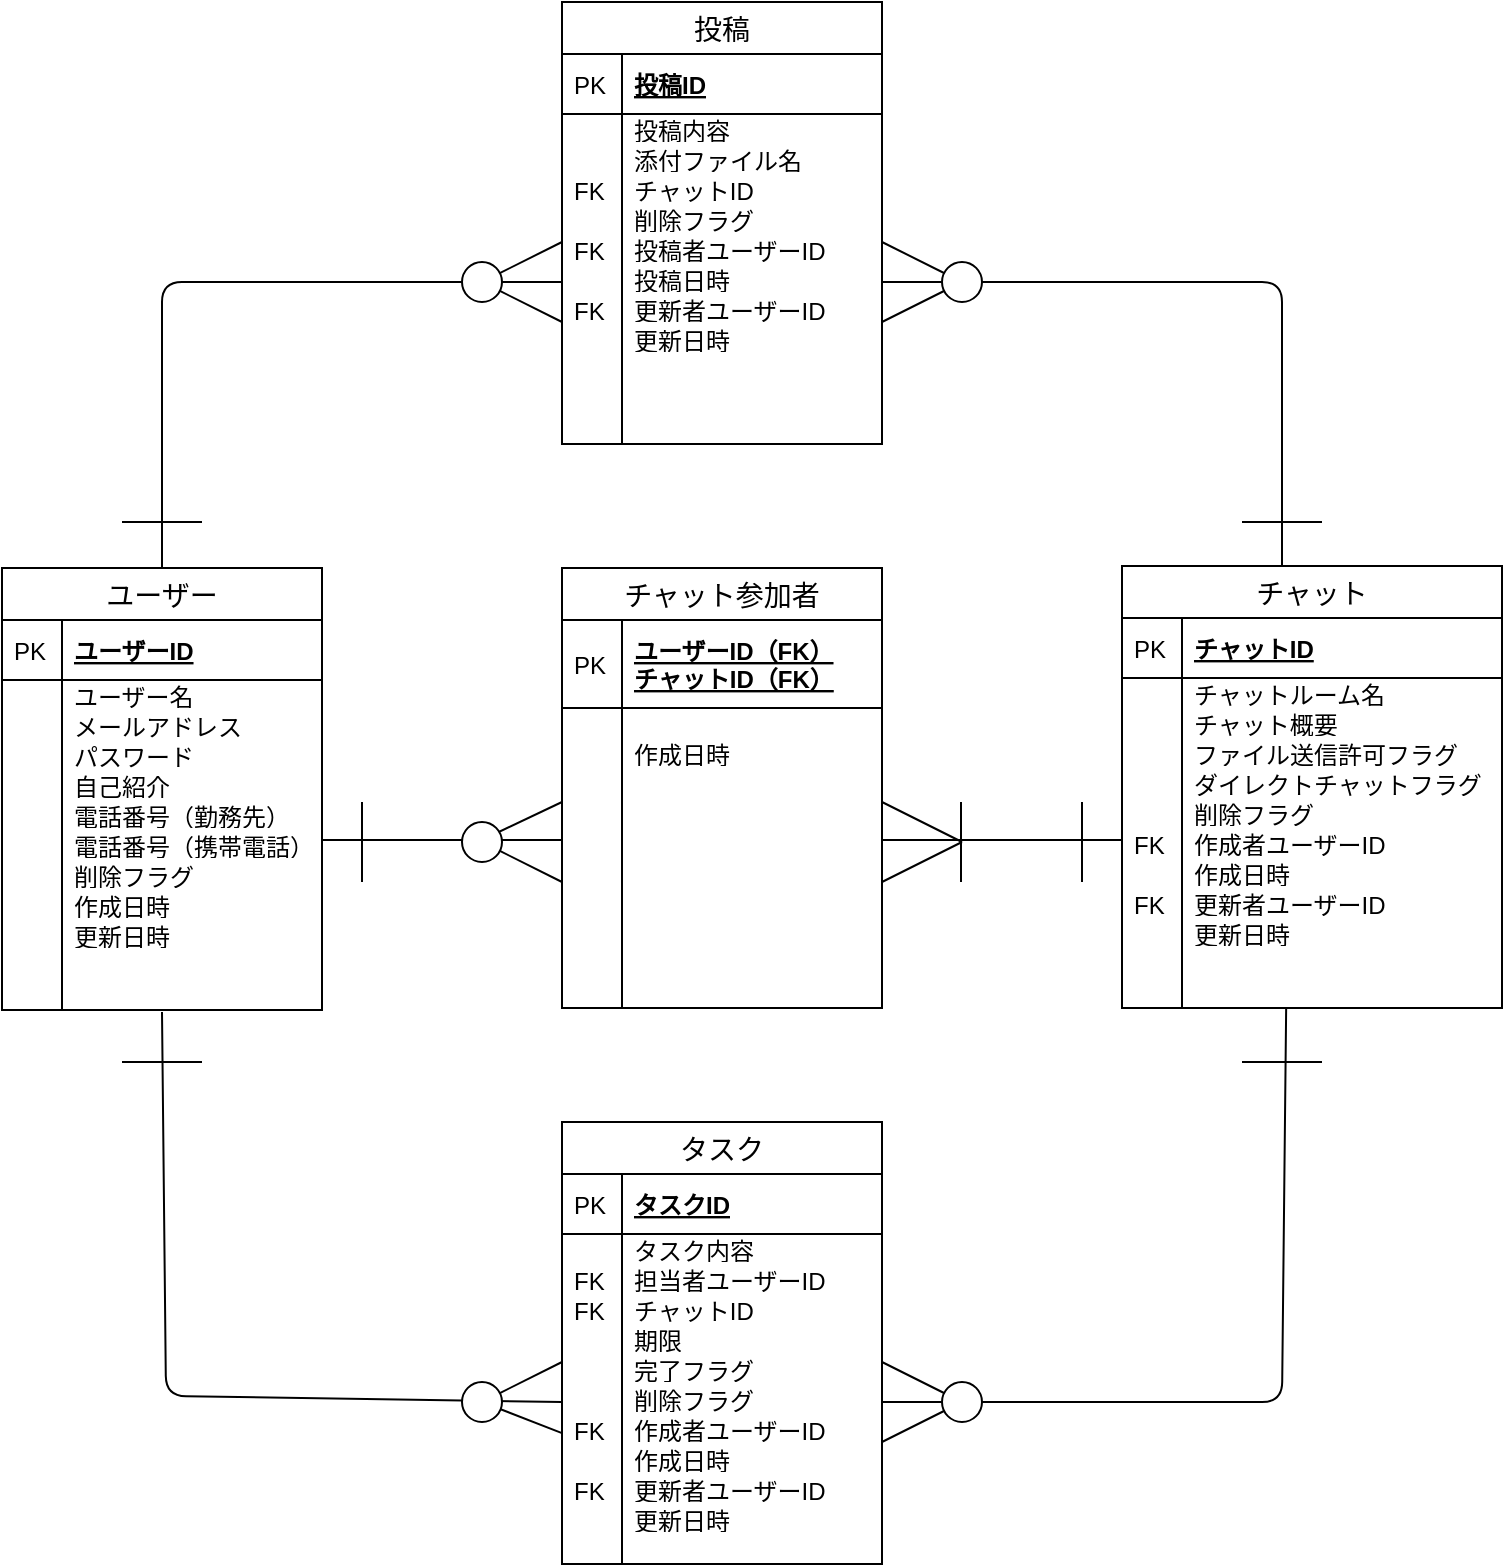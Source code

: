 <mxfile version="13.1.3">
    <diagram id="6hGFLwfOUW9BJ-s0fimq" name="Page-1">
        <mxGraphModel dx="707" dy="680" grid="1" gridSize="10" guides="1" tooltips="1" connect="1" arrows="1" fold="1" page="1" pageScale="1" pageWidth="1169" pageHeight="827" background="none" math="0" shadow="0">
            <root>
                <mxCell id="0"/>
                <mxCell id="1" parent="0"/>
                <mxCell id="61" value="" style="endArrow=none;html=1;" parent="1" edge="1">
                    <mxGeometry width="50" height="50" relative="1" as="geometry">
                        <mxPoint x="640" y="439" as="sourcePoint"/>
                        <mxPoint x="760" y="439" as="targetPoint"/>
                    </mxGeometry>
                </mxCell>
                <mxCell id="63" value="" style="endArrow=none;html=1;exitX=0.5;exitY=0;exitDx=0;exitDy=0;" parent="1" edge="1">
                    <mxGeometry width="50" height="50" relative="1" as="geometry">
                        <mxPoint x="280" y="320" as="sourcePoint"/>
                        <mxPoint x="480" y="160" as="targetPoint"/>
                        <Array as="points">
                            <mxPoint x="280" y="160"/>
                        </Array>
                    </mxGeometry>
                </mxCell>
                <mxCell id="64" value="" style="endArrow=none;html=1;entryX=0.5;entryY=0;entryDx=0;entryDy=0;" parent="1" edge="1">
                    <mxGeometry width="50" height="50" relative="1" as="geometry">
                        <mxPoint x="640" y="160" as="sourcePoint"/>
                        <mxPoint x="840" y="320" as="targetPoint"/>
                        <Array as="points">
                            <mxPoint x="840" y="160"/>
                        </Array>
                    </mxGeometry>
                </mxCell>
                <mxCell id="65" value="" style="endArrow=none;html=1;entryX=0.432;entryY=1;entryDx=0;entryDy=0;entryPerimeter=0;" parent="1" source="115" edge="1" target="240">
                    <mxGeometry width="50" height="50" relative="1" as="geometry">
                        <mxPoint x="640" y="720" as="sourcePoint"/>
                        <mxPoint x="840" y="520" as="targetPoint"/>
                        <Array as="points">
                            <mxPoint x="840" y="720"/>
                        </Array>
                    </mxGeometry>
                </mxCell>
                <mxCell id="66" value="" style="endArrow=none;html=1;entryX=0.5;entryY=1.067;entryDx=0;entryDy=0;entryPerimeter=0;" parent="1" target="290" edge="1">
                    <mxGeometry width="50" height="50" relative="1" as="geometry">
                        <mxPoint x="480" y="720" as="sourcePoint"/>
                        <mxPoint x="282" y="521" as="targetPoint"/>
                        <Array as="points">
                            <mxPoint x="282" y="717"/>
                        </Array>
                    </mxGeometry>
                </mxCell>
                <mxCell id="67" value="" style="endArrow=none;html=1;" parent="1" edge="1">
                    <mxGeometry width="50" height="50" relative="1" as="geometry">
                        <mxPoint x="360" y="439" as="sourcePoint"/>
                        <mxPoint x="480" y="439" as="targetPoint"/>
                    </mxGeometry>
                </mxCell>
                <mxCell id="71" value="" style="endArrow=none;html=1;" parent="1" edge="1">
                    <mxGeometry width="50" height="50" relative="1" as="geometry">
                        <mxPoint x="740" y="460" as="sourcePoint"/>
                        <mxPoint x="740" y="420" as="targetPoint"/>
                        <Array as="points">
                            <mxPoint x="740" y="450"/>
                            <mxPoint x="740" y="440"/>
                        </Array>
                    </mxGeometry>
                </mxCell>
                <mxCell id="72" value="" style="endArrow=none;html=1;" parent="1" edge="1">
                    <mxGeometry width="50" height="50" relative="1" as="geometry">
                        <mxPoint x="380" y="460" as="sourcePoint"/>
                        <mxPoint x="380" y="420" as="targetPoint"/>
                    </mxGeometry>
                </mxCell>
                <mxCell id="76" value="" style="endArrow=none;html=1;" parent="1" edge="1">
                    <mxGeometry width="50" height="50" relative="1" as="geometry">
                        <mxPoint x="820" y="280" as="sourcePoint"/>
                        <mxPoint x="860" y="280" as="targetPoint"/>
                    </mxGeometry>
                </mxCell>
                <mxCell id="77" value="" style="endArrow=none;html=1;" parent="1" edge="1">
                    <mxGeometry width="50" height="50" relative="1" as="geometry">
                        <mxPoint x="260" y="280" as="sourcePoint"/>
                        <mxPoint x="300" y="280" as="targetPoint"/>
                        <Array as="points">
                            <mxPoint x="260" y="280"/>
                        </Array>
                    </mxGeometry>
                </mxCell>
                <mxCell id="79" value="" style="endArrow=none;html=1;exitX=1;exitY=0.5;exitDx=0;exitDy=0;" parent="1" edge="1">
                    <mxGeometry width="50" height="50" relative="1" as="geometry">
                        <mxPoint x="640" y="420" as="sourcePoint"/>
                        <mxPoint x="680" y="440" as="targetPoint"/>
                    </mxGeometry>
                </mxCell>
                <mxCell id="80" value="" style="endArrow=none;html=1;" parent="1" edge="1">
                    <mxGeometry width="50" height="50" relative="1" as="geometry">
                        <mxPoint x="680" y="440" as="sourcePoint"/>
                        <mxPoint x="680" y="440" as="targetPoint"/>
                    </mxGeometry>
                </mxCell>
                <mxCell id="88" value="" style="endArrow=none;html=1;" parent="1" source="90" edge="1">
                    <mxGeometry width="50" height="50" relative="1" as="geometry">
                        <mxPoint x="440" y="439" as="sourcePoint"/>
                        <mxPoint x="480" y="460" as="targetPoint"/>
                    </mxGeometry>
                </mxCell>
                <mxCell id="89" value="" style="endArrow=none;html=1;entryX=0;entryY=0.5;entryDx=0;entryDy=0;" parent="1" edge="1">
                    <mxGeometry width="50" height="50" relative="1" as="geometry">
                        <mxPoint x="440" y="439" as="sourcePoint"/>
                        <mxPoint x="480" y="420" as="targetPoint"/>
                    </mxGeometry>
                </mxCell>
                <mxCell id="90" value="" style="ellipse;whiteSpace=wrap;html=1;aspect=fixed;labelBackgroundColor=none;align=left;" parent="1" vertex="1">
                    <mxGeometry x="430" y="430" width="20" height="20" as="geometry"/>
                </mxCell>
                <mxCell id="93" value="" style="endArrow=none;html=1;" parent="1" source="92" edge="1">
                    <mxGeometry width="50" height="50" relative="1" as="geometry">
                        <mxPoint x="440" y="160" as="sourcePoint"/>
                        <mxPoint x="480" y="180" as="targetPoint"/>
                    </mxGeometry>
                </mxCell>
                <mxCell id="94" value="" style="endArrow=none;html=1;" parent="1" edge="1">
                    <mxGeometry width="50" height="50" relative="1" as="geometry">
                        <mxPoint x="440" y="160" as="sourcePoint"/>
                        <mxPoint x="480" y="140" as="targetPoint"/>
                    </mxGeometry>
                </mxCell>
                <mxCell id="92" value="" style="ellipse;whiteSpace=wrap;html=1;aspect=fixed;labelBackgroundColor=none;align=left;" parent="1" vertex="1">
                    <mxGeometry x="430" y="150" width="20" height="20" as="geometry"/>
                </mxCell>
                <mxCell id="97" value="" style="endArrow=none;html=1;" parent="1" target="92" edge="1">
                    <mxGeometry width="50" height="50" relative="1" as="geometry">
                        <mxPoint x="440" y="160" as="sourcePoint"/>
                        <mxPoint x="480" y="180" as="targetPoint"/>
                    </mxGeometry>
                </mxCell>
                <mxCell id="98" value="" style="endArrow=none;html=1;exitX=1;exitY=0.5;exitDx=0;exitDy=0;" parent="1" edge="1">
                    <mxGeometry width="50" height="50" relative="1" as="geometry">
                        <mxPoint x="640" y="140" as="sourcePoint"/>
                        <mxPoint x="680" y="160" as="targetPoint"/>
                    </mxGeometry>
                </mxCell>
                <mxCell id="99" value="" style="endArrow=none;html=1;" parent="1" edge="1">
                    <mxGeometry width="50" height="50" relative="1" as="geometry">
                        <mxPoint x="640" y="180" as="sourcePoint"/>
                        <mxPoint x="680" y="160" as="targetPoint"/>
                    </mxGeometry>
                </mxCell>
                <mxCell id="101" value="" style="endArrow=none;html=1;entryX=0;entryY=0.5;entryDx=0;entryDy=0;" parent="1" source="102" edge="1">
                    <mxGeometry width="50" height="50" relative="1" as="geometry">
                        <mxPoint x="440" y="720" as="sourcePoint"/>
                        <mxPoint x="480" y="700" as="targetPoint"/>
                    </mxGeometry>
                </mxCell>
                <mxCell id="104" value="" style="endArrow=none;html=1;" parent="1" edge="1">
                    <mxGeometry width="50" height="50" relative="1" as="geometry">
                        <mxPoint x="640" y="740" as="sourcePoint"/>
                        <mxPoint x="680" y="720" as="targetPoint"/>
                    </mxGeometry>
                </mxCell>
                <mxCell id="105" value="" style="endArrow=none;html=1;exitX=1;exitY=0.5;exitDx=0;exitDy=0;" parent="1" edge="1">
                    <mxGeometry width="50" height="50" relative="1" as="geometry">
                        <mxPoint x="640" y="700" as="sourcePoint"/>
                        <mxPoint x="680" y="720" as="targetPoint"/>
                    </mxGeometry>
                </mxCell>
                <mxCell id="113" value="" style="endArrow=none;html=1;" parent="1" edge="1">
                    <mxGeometry width="50" height="50" relative="1" as="geometry">
                        <mxPoint x="740" y="380" as="sourcePoint"/>
                        <mxPoint x="740" y="380" as="targetPoint"/>
                    </mxGeometry>
                </mxCell>
                <mxCell id="114" value="" style="ellipse;whiteSpace=wrap;html=1;aspect=fixed;labelBackgroundColor=none;align=left;" parent="1" vertex="1">
                    <mxGeometry x="670" y="150" width="20" height="20" as="geometry"/>
                </mxCell>
                <mxCell id="115" value="" style="ellipse;whiteSpace=wrap;html=1;aspect=fixed;labelBackgroundColor=none;align=left;" parent="1" vertex="1">
                    <mxGeometry x="670" y="710" width="20" height="20" as="geometry"/>
                </mxCell>
                <mxCell id="116" value="" style="endArrow=none;html=1;" parent="1" target="115" edge="1">
                    <mxGeometry width="50" height="50" relative="1" as="geometry">
                        <mxPoint x="640" y="720" as="sourcePoint"/>
                        <mxPoint x="840" y="520" as="targetPoint"/>
                        <Array as="points"/>
                    </mxGeometry>
                </mxCell>
                <mxCell id="118" value="" style="endArrow=none;html=1;" parent="1" edge="1">
                    <mxGeometry width="50" height="50" relative="1" as="geometry">
                        <mxPoint x="640" y="460" as="sourcePoint"/>
                        <mxPoint x="680" y="440" as="targetPoint"/>
                    </mxGeometry>
                </mxCell>
                <mxCell id="152" value="投稿" style="swimlane;fontStyle=0;childLayout=stackLayout;horizontal=1;startSize=26;horizontalStack=0;resizeParent=1;resizeParentMax=0;resizeLast=0;collapsible=1;marginBottom=0;align=center;fontSize=14;" parent="1" vertex="1">
                    <mxGeometry x="480" y="20" width="160" height="221" as="geometry"/>
                </mxCell>
                <mxCell id="153" value="投稿ID" style="shape=partialRectangle;top=0;left=0;right=0;bottom=1;align=left;verticalAlign=middle;fillColor=none;spacingLeft=34;spacingRight=4;overflow=hidden;rotatable=0;points=[[0,0.5],[1,0.5]];portConstraint=eastwest;dropTarget=0;fontStyle=5;fontSize=12;" parent="152" vertex="1">
                    <mxGeometry y="26" width="160" height="30" as="geometry"/>
                </mxCell>
                <mxCell id="154" value="PK" style="shape=partialRectangle;top=0;left=0;bottom=0;fillColor=none;align=left;verticalAlign=middle;spacingLeft=4;spacingRight=4;overflow=hidden;rotatable=0;points=[];portConstraint=eastwest;part=1;fontSize=12;" parent="153" vertex="1" connectable="0">
                    <mxGeometry width="30" height="30" as="geometry"/>
                </mxCell>
                <mxCell id="155" value="投稿内容" style="shape=partialRectangle;top=0;left=0;right=0;bottom=0;align=left;verticalAlign=middle;fillColor=none;spacingLeft=34;spacingRight=4;overflow=hidden;rotatable=0;points=[[0,0.5],[1,0.5]];portConstraint=eastwest;dropTarget=0;fontSize=12;" parent="152" vertex="1">
                    <mxGeometry y="56" width="160" height="15" as="geometry"/>
                </mxCell>
                <mxCell id="156" value="" style="shape=partialRectangle;top=0;left=0;bottom=0;fillColor=none;align=left;verticalAlign=middle;spacingLeft=4;spacingRight=4;overflow=hidden;rotatable=0;points=[];portConstraint=eastwest;part=1;fontSize=12;" parent="155" vertex="1" connectable="0">
                    <mxGeometry width="30" height="15.0" as="geometry"/>
                </mxCell>
                <mxCell id="157" value="添付ファイル名" style="shape=partialRectangle;top=0;left=0;right=0;bottom=0;align=left;verticalAlign=middle;fillColor=none;spacingLeft=34;spacingRight=4;overflow=hidden;rotatable=0;points=[[0,0.5],[1,0.5]];portConstraint=eastwest;dropTarget=0;fontSize=12;" parent="152" vertex="1">
                    <mxGeometry y="71" width="160" height="15" as="geometry"/>
                </mxCell>
                <mxCell id="158" value="" style="shape=partialRectangle;top=0;left=0;bottom=0;fillColor=none;align=left;verticalAlign=middle;spacingLeft=4;spacingRight=4;overflow=hidden;rotatable=0;points=[];portConstraint=eastwest;part=1;fontSize=12;" parent="157" vertex="1" connectable="0">
                    <mxGeometry width="30" height="15.0" as="geometry"/>
                </mxCell>
                <mxCell id="176" value="チャットID" style="shape=partialRectangle;top=0;left=0;right=0;bottom=0;align=left;verticalAlign=middle;fillColor=none;spacingLeft=34;spacingRight=4;overflow=hidden;rotatable=0;points=[[0,0.5],[1,0.5]];portConstraint=eastwest;dropTarget=0;fontSize=12;" parent="152" vertex="1">
                    <mxGeometry y="86" width="160" height="15" as="geometry"/>
                </mxCell>
                <mxCell id="177" value="FK" style="shape=partialRectangle;top=0;left=0;bottom=0;fillColor=none;align=left;verticalAlign=middle;spacingLeft=4;spacingRight=4;overflow=hidden;rotatable=0;points=[];portConstraint=eastwest;part=1;fontSize=12;" parent="176" vertex="1" connectable="0">
                    <mxGeometry width="30" height="15.0" as="geometry"/>
                </mxCell>
                <mxCell id="159" value="削除フラグ" style="shape=partialRectangle;top=0;left=0;right=0;bottom=0;align=left;verticalAlign=middle;fillColor=none;spacingLeft=34;spacingRight=4;overflow=hidden;rotatable=0;points=[[0,0.5],[1,0.5]];portConstraint=eastwest;dropTarget=0;fontSize=12;" parent="152" vertex="1">
                    <mxGeometry y="101" width="160" height="15" as="geometry"/>
                </mxCell>
                <mxCell id="160" value="" style="shape=partialRectangle;top=0;left=0;bottom=0;fillColor=none;align=left;verticalAlign=middle;spacingLeft=4;spacingRight=4;overflow=hidden;rotatable=0;points=[];portConstraint=eastwest;part=1;fontSize=12;" parent="159" vertex="1" connectable="0">
                    <mxGeometry width="30" height="15.0" as="geometry"/>
                </mxCell>
                <mxCell id="178" value="投稿者ユーザーID" style="shape=partialRectangle;top=0;left=0;right=0;bottom=0;align=left;verticalAlign=middle;fillColor=none;spacingLeft=34;spacingRight=4;overflow=hidden;rotatable=0;points=[[0,0.5],[1,0.5]];portConstraint=eastwest;dropTarget=0;fontSize=12;" parent="152" vertex="1">
                    <mxGeometry y="116" width="160" height="15" as="geometry"/>
                </mxCell>
                <mxCell id="179" value="FK" style="shape=partialRectangle;top=0;left=0;bottom=0;fillColor=none;align=left;verticalAlign=middle;spacingLeft=4;spacingRight=4;overflow=hidden;rotatable=0;points=[];portConstraint=eastwest;part=1;fontSize=12;" parent="178" vertex="1" connectable="0">
                    <mxGeometry width="30" height="15.0" as="geometry"/>
                </mxCell>
                <mxCell id="180" value="投稿日時" style="shape=partialRectangle;top=0;left=0;right=0;bottom=0;align=left;verticalAlign=middle;fillColor=none;spacingLeft=34;spacingRight=4;overflow=hidden;rotatable=0;points=[[0,0.5],[1,0.5]];portConstraint=eastwest;dropTarget=0;fontSize=12;" parent="152" vertex="1">
                    <mxGeometry y="131" width="160" height="15" as="geometry"/>
                </mxCell>
                <mxCell id="181" value="" style="shape=partialRectangle;top=0;left=0;bottom=0;fillColor=none;align=left;verticalAlign=middle;spacingLeft=4;spacingRight=4;overflow=hidden;rotatable=0;points=[];portConstraint=eastwest;part=1;fontSize=12;" parent="180" vertex="1" connectable="0">
                    <mxGeometry width="30" height="15.0" as="geometry"/>
                </mxCell>
                <mxCell id="182" value="更新者ユーザーID" style="shape=partialRectangle;top=0;left=0;right=0;bottom=0;align=left;verticalAlign=middle;fillColor=none;spacingLeft=34;spacingRight=4;overflow=hidden;rotatable=0;points=[[0,0.5],[1,0.5]];portConstraint=eastwest;dropTarget=0;fontSize=12;" parent="152" vertex="1">
                    <mxGeometry y="146" width="160" height="15" as="geometry"/>
                </mxCell>
                <mxCell id="183" value="FK" style="shape=partialRectangle;top=0;left=0;bottom=0;fillColor=none;align=left;verticalAlign=middle;spacingLeft=4;spacingRight=4;overflow=hidden;rotatable=0;points=[];portConstraint=eastwest;part=1;fontSize=12;" parent="182" vertex="1" connectable="0">
                    <mxGeometry width="30" height="15.0" as="geometry"/>
                </mxCell>
                <mxCell id="184" value="更新日時" style="shape=partialRectangle;top=0;left=0;right=0;bottom=0;align=left;verticalAlign=middle;fillColor=none;spacingLeft=34;spacingRight=4;overflow=hidden;rotatable=0;points=[[0,0.5],[1,0.5]];portConstraint=eastwest;dropTarget=0;fontSize=12;" parent="152" vertex="1">
                    <mxGeometry y="161" width="160" height="15" as="geometry"/>
                </mxCell>
                <mxCell id="185" value="" style="shape=partialRectangle;top=0;left=0;bottom=0;fillColor=none;align=left;verticalAlign=middle;spacingLeft=4;spacingRight=4;overflow=hidden;rotatable=0;points=[];portConstraint=eastwest;part=1;fontSize=12;" parent="184" vertex="1" connectable="0">
                    <mxGeometry width="30" height="15.0" as="geometry"/>
                </mxCell>
                <mxCell id="161" value="" style="shape=partialRectangle;top=0;left=0;right=0;bottom=0;align=left;verticalAlign=top;fillColor=none;spacingLeft=34;spacingRight=4;overflow=hidden;rotatable=0;points=[[0,0.5],[1,0.5]];portConstraint=eastwest;dropTarget=0;fontSize=12;" parent="152" vertex="1">
                    <mxGeometry y="176" width="160" height="15" as="geometry"/>
                </mxCell>
                <mxCell id="162" value="" style="shape=partialRectangle;top=0;left=0;bottom=0;fillColor=none;align=left;verticalAlign=middle;spacingLeft=4;spacingRight=4;overflow=hidden;rotatable=0;points=[];portConstraint=eastwest;part=1;fontSize=12;" parent="161" vertex="1" connectable="0">
                    <mxGeometry width="30" height="15" as="geometry"/>
                </mxCell>
                <mxCell id="188" value="" style="shape=partialRectangle;top=0;left=0;right=0;bottom=0;align=left;verticalAlign=top;fillColor=none;spacingLeft=34;spacingRight=4;overflow=hidden;rotatable=0;points=[[0,0.5],[1,0.5]];portConstraint=eastwest;dropTarget=0;fontSize=12;" parent="152" vertex="1">
                    <mxGeometry y="191" width="160" height="15" as="geometry"/>
                </mxCell>
                <mxCell id="189" value="" style="shape=partialRectangle;top=0;left=0;bottom=0;fillColor=none;align=left;verticalAlign=middle;spacingLeft=4;spacingRight=4;overflow=hidden;rotatable=0;points=[];portConstraint=eastwest;part=1;fontSize=12;" parent="188" vertex="1" connectable="0">
                    <mxGeometry width="30" height="15" as="geometry"/>
                </mxCell>
                <mxCell id="190" value="" style="shape=partialRectangle;top=0;left=0;right=0;bottom=0;align=left;verticalAlign=top;fillColor=none;spacingLeft=34;spacingRight=4;overflow=hidden;rotatable=0;points=[[0,0.5],[1,0.5]];portConstraint=eastwest;dropTarget=0;fontSize=12;" parent="152" vertex="1">
                    <mxGeometry y="206" width="160" height="15" as="geometry"/>
                </mxCell>
                <mxCell id="191" value="" style="shape=partialRectangle;top=0;left=0;bottom=0;fillColor=none;align=left;verticalAlign=middle;spacingLeft=4;spacingRight=4;overflow=hidden;rotatable=0;points=[];portConstraint=eastwest;part=1;fontSize=12;" parent="190" vertex="1" connectable="0">
                    <mxGeometry width="30" height="15" as="geometry"/>
                </mxCell>
                <mxCell id="267" value="ユーザー" style="swimlane;fontStyle=0;childLayout=stackLayout;horizontal=1;startSize=26;horizontalStack=0;resizeParent=1;resizeParentMax=0;resizeLast=0;collapsible=1;marginBottom=0;align=center;fontSize=14;" parent="1" vertex="1">
                    <mxGeometry x="200" y="303" width="160" height="221" as="geometry"/>
                </mxCell>
                <mxCell id="268" value="ユーザーID" style="shape=partialRectangle;top=0;left=0;right=0;bottom=1;align=left;verticalAlign=middle;fillColor=none;spacingLeft=34;spacingRight=4;overflow=hidden;rotatable=0;points=[[0,0.5],[1,0.5]];portConstraint=eastwest;dropTarget=0;fontStyle=5;fontSize=12;" parent="267" vertex="1">
                    <mxGeometry y="26" width="160" height="30" as="geometry"/>
                </mxCell>
                <mxCell id="269" value="PK" style="shape=partialRectangle;top=0;left=0;bottom=0;fillColor=none;align=left;verticalAlign=middle;spacingLeft=4;spacingRight=4;overflow=hidden;rotatable=0;points=[];portConstraint=eastwest;part=1;fontSize=12;" parent="268" vertex="1" connectable="0">
                    <mxGeometry width="30" height="30" as="geometry"/>
                </mxCell>
                <mxCell id="270" value="ユーザー名" style="shape=partialRectangle;top=0;left=0;right=0;bottom=0;align=left;verticalAlign=middle;fillColor=none;spacingLeft=34;spacingRight=4;overflow=hidden;rotatable=0;points=[[0,0.5],[1,0.5]];portConstraint=eastwest;dropTarget=0;fontSize=12;fontStyle=0" parent="267" vertex="1">
                    <mxGeometry y="56" width="160" height="15" as="geometry"/>
                </mxCell>
                <mxCell id="271" value="" style="shape=partialRectangle;top=0;left=0;bottom=0;fillColor=none;align=left;verticalAlign=middle;spacingLeft=4;spacingRight=4;overflow=hidden;rotatable=0;points=[];portConstraint=eastwest;part=1;fontSize=12;" parent="270" vertex="1" connectable="0">
                    <mxGeometry width="30" height="15.0" as="geometry"/>
                </mxCell>
                <mxCell id="272" value="メールアドレス" style="shape=partialRectangle;top=0;left=0;right=0;bottom=0;align=left;verticalAlign=middle;fillColor=none;spacingLeft=34;spacingRight=4;overflow=hidden;rotatable=0;points=[[0,0.5],[1,0.5]];portConstraint=eastwest;dropTarget=0;fontSize=12;" parent="267" vertex="1">
                    <mxGeometry y="71" width="160" height="15" as="geometry"/>
                </mxCell>
                <mxCell id="273" value="" style="shape=partialRectangle;top=0;left=0;bottom=0;fillColor=none;align=left;verticalAlign=middle;spacingLeft=4;spacingRight=4;overflow=hidden;rotatable=0;points=[];portConstraint=eastwest;part=1;fontSize=12;" parent="272" vertex="1" connectable="0">
                    <mxGeometry width="30" height="15.0" as="geometry"/>
                </mxCell>
                <mxCell id="274" value="パスワード" style="shape=partialRectangle;top=0;left=0;right=0;bottom=0;align=left;verticalAlign=middle;fillColor=none;spacingLeft=34;spacingRight=4;overflow=hidden;rotatable=0;points=[[0,0.5],[1,0.5]];portConstraint=eastwest;dropTarget=0;fontSize=12;" parent="267" vertex="1">
                    <mxGeometry y="86" width="160" height="15" as="geometry"/>
                </mxCell>
                <mxCell id="275" value="" style="shape=partialRectangle;top=0;left=0;bottom=0;fillColor=none;align=left;verticalAlign=middle;spacingLeft=4;spacingRight=4;overflow=hidden;rotatable=0;points=[];portConstraint=eastwest;part=1;fontSize=12;" parent="274" vertex="1" connectable="0">
                    <mxGeometry width="30" height="15.0" as="geometry"/>
                </mxCell>
                <mxCell id="276" value="自己紹介" style="shape=partialRectangle;top=0;left=0;right=0;bottom=0;align=left;verticalAlign=middle;fillColor=none;spacingLeft=34;spacingRight=4;overflow=hidden;rotatable=0;points=[[0,0.5],[1,0.5]];portConstraint=eastwest;dropTarget=0;fontSize=12;" parent="267" vertex="1">
                    <mxGeometry y="101" width="160" height="15" as="geometry"/>
                </mxCell>
                <mxCell id="277" value="" style="shape=partialRectangle;top=0;left=0;bottom=0;fillColor=none;align=left;verticalAlign=middle;spacingLeft=4;spacingRight=4;overflow=hidden;rotatable=0;points=[];portConstraint=eastwest;part=1;fontSize=12;" parent="276" vertex="1" connectable="0">
                    <mxGeometry width="30" height="15.0" as="geometry"/>
                </mxCell>
                <mxCell id="278" value="電話番号（勤務先）" style="shape=partialRectangle;top=0;left=0;right=0;bottom=0;align=left;verticalAlign=middle;fillColor=none;spacingLeft=34;spacingRight=4;overflow=hidden;rotatable=0;points=[[0,0.5],[1,0.5]];portConstraint=eastwest;dropTarget=0;fontSize=12;" parent="267" vertex="1">
                    <mxGeometry y="116" width="160" height="15" as="geometry"/>
                </mxCell>
                <mxCell id="279" value="" style="shape=partialRectangle;top=0;left=0;bottom=0;fillColor=none;align=left;verticalAlign=middle;spacingLeft=4;spacingRight=4;overflow=hidden;rotatable=0;points=[];portConstraint=eastwest;part=1;fontSize=12;" parent="278" vertex="1" connectable="0">
                    <mxGeometry width="30" height="15.0" as="geometry"/>
                </mxCell>
                <mxCell id="280" value="電話番号（携帯電話）" style="shape=partialRectangle;top=0;left=0;right=0;bottom=0;align=left;verticalAlign=middle;fillColor=none;spacingLeft=34;spacingRight=4;overflow=hidden;rotatable=0;points=[[0,0.5],[1,0.5]];portConstraint=eastwest;dropTarget=0;fontSize=12;" parent="267" vertex="1">
                    <mxGeometry y="131" width="160" height="15" as="geometry"/>
                </mxCell>
                <mxCell id="281" value="" style="shape=partialRectangle;top=0;left=0;bottom=0;fillColor=none;align=left;verticalAlign=middle;spacingLeft=4;spacingRight=4;overflow=hidden;rotatable=0;points=[];portConstraint=eastwest;part=1;fontSize=12;" parent="280" vertex="1" connectable="0">
                    <mxGeometry width="30" height="15.0" as="geometry"/>
                </mxCell>
                <mxCell id="282" value="削除フラグ" style="shape=partialRectangle;top=0;left=0;right=0;bottom=0;align=left;verticalAlign=middle;fillColor=none;spacingLeft=34;spacingRight=4;overflow=hidden;rotatable=0;points=[[0,0.5],[1,0.5]];portConstraint=eastwest;dropTarget=0;fontSize=12;" parent="267" vertex="1">
                    <mxGeometry y="146" width="160" height="15" as="geometry"/>
                </mxCell>
                <mxCell id="283" value="" style="shape=partialRectangle;top=0;left=0;bottom=0;fillColor=none;align=left;verticalAlign=middle;spacingLeft=4;spacingRight=4;overflow=hidden;rotatable=0;points=[];portConstraint=eastwest;part=1;fontSize=12;" parent="282" vertex="1" connectable="0">
                    <mxGeometry width="30" height="15.0" as="geometry"/>
                </mxCell>
                <mxCell id="284" value="作成日時" style="shape=partialRectangle;top=0;left=0;right=0;bottom=0;align=left;verticalAlign=middle;fillColor=none;spacingLeft=34;spacingRight=4;overflow=hidden;rotatable=0;points=[[0,0.5],[1,0.5]];portConstraint=eastwest;dropTarget=0;fontSize=12;" parent="267" vertex="1">
                    <mxGeometry y="161" width="160" height="15" as="geometry"/>
                </mxCell>
                <mxCell id="285" value="" style="shape=partialRectangle;top=0;left=0;bottom=0;fillColor=none;align=left;verticalAlign=middle;spacingLeft=4;spacingRight=4;overflow=hidden;rotatable=0;points=[];portConstraint=eastwest;part=1;fontSize=12;" parent="284" vertex="1" connectable="0">
                    <mxGeometry width="30" height="15.0" as="geometry"/>
                </mxCell>
                <mxCell id="286" value="更新日時" style="shape=partialRectangle;top=0;left=0;right=0;bottom=0;align=left;verticalAlign=middle;fillColor=none;spacingLeft=34;spacingRight=4;overflow=hidden;rotatable=0;points=[[0,0.5],[1,0.5]];portConstraint=eastwest;dropTarget=0;fontSize=12;" parent="267" vertex="1">
                    <mxGeometry y="176" width="160" height="15" as="geometry"/>
                </mxCell>
                <mxCell id="287" value="" style="shape=partialRectangle;top=0;left=0;bottom=0;fillColor=none;align=left;verticalAlign=middle;spacingLeft=4;spacingRight=4;overflow=hidden;rotatable=0;points=[];portConstraint=eastwest;part=1;fontSize=12;" parent="286" vertex="1" connectable="0">
                    <mxGeometry width="30" height="15" as="geometry"/>
                </mxCell>
                <mxCell id="288" value="" style="shape=partialRectangle;top=0;left=0;right=0;bottom=0;align=left;verticalAlign=top;fillColor=none;spacingLeft=34;spacingRight=4;overflow=hidden;rotatable=0;points=[[0,0.5],[1,0.5]];portConstraint=eastwest;dropTarget=0;fontSize=12;" parent="267" vertex="1">
                    <mxGeometry y="191" width="160" height="15" as="geometry"/>
                </mxCell>
                <mxCell id="289" value="" style="shape=partialRectangle;top=0;left=0;bottom=0;fillColor=none;align=left;verticalAlign=middle;spacingLeft=4;spacingRight=4;overflow=hidden;rotatable=0;points=[];portConstraint=eastwest;part=1;fontSize=12;" parent="288" vertex="1" connectable="0">
                    <mxGeometry width="30" height="15" as="geometry"/>
                </mxCell>
                <mxCell id="290" value="" style="shape=partialRectangle;top=0;left=0;right=0;bottom=0;align=left;verticalAlign=top;fillColor=none;spacingLeft=34;spacingRight=4;overflow=hidden;rotatable=0;points=[[0,0.5],[1,0.5]];portConstraint=eastwest;dropTarget=0;fontSize=12;" parent="267" vertex="1">
                    <mxGeometry y="206" width="160" height="15" as="geometry"/>
                </mxCell>
                <mxCell id="291" value="" style="shape=partialRectangle;top=0;left=0;bottom=0;fillColor=none;align=left;verticalAlign=middle;spacingLeft=4;spacingRight=4;overflow=hidden;rotatable=0;points=[];portConstraint=eastwest;part=1;fontSize=12;" parent="290" vertex="1" connectable="0">
                    <mxGeometry width="30" height="15" as="geometry"/>
                </mxCell>
                <mxCell id="292" value="" style="endArrow=none;html=1;" parent="1" edge="1">
                    <mxGeometry width="50" height="50" relative="1" as="geometry">
                        <mxPoint x="679.5" y="460" as="sourcePoint"/>
                        <mxPoint x="679.5" y="420" as="targetPoint"/>
                        <Array as="points">
                            <mxPoint x="679.5" y="450"/>
                            <mxPoint x="679.5" y="440"/>
                        </Array>
                    </mxGeometry>
                </mxCell>
                <mxCell id="242" value="チャット参加者" style="swimlane;fontStyle=0;childLayout=stackLayout;horizontal=1;startSize=26;horizontalStack=0;resizeParent=1;resizeParentMax=0;resizeLast=0;collapsible=1;marginBottom=0;align=center;fontSize=14;" parent="1" vertex="1">
                    <mxGeometry x="480" y="303" width="160" height="220" as="geometry"/>
                </mxCell>
                <mxCell id="243" value="ユーザーID（FK）&#10;チャットID（FK）" style="shape=partialRectangle;top=0;left=0;right=0;bottom=1;align=left;verticalAlign=middle;fillColor=none;spacingLeft=34;spacingRight=4;overflow=hidden;rotatable=0;points=[[0,0.5],[1,0.5]];portConstraint=eastwest;dropTarget=0;fontStyle=5;fontSize=12;" parent="242" vertex="1">
                    <mxGeometry y="26" width="160" height="44" as="geometry"/>
                </mxCell>
                <mxCell id="244" value="PK" style="shape=partialRectangle;top=0;left=0;bottom=0;fillColor=none;align=left;verticalAlign=middle;spacingLeft=4;spacingRight=4;overflow=hidden;rotatable=0;points=[];portConstraint=eastwest;part=1;fontSize=12;" parent="243" vertex="1" connectable="0">
                    <mxGeometry width="30" height="44" as="geometry"/>
                </mxCell>
                <mxCell id="245" value="" style="shape=partialRectangle;top=0;left=0;right=0;bottom=0;align=left;verticalAlign=middle;fillColor=none;spacingLeft=34;spacingRight=4;overflow=hidden;rotatable=0;points=[[0,0.5],[1,0.5]];portConstraint=eastwest;dropTarget=0;fontSize=12;" parent="242" vertex="1">
                    <mxGeometry y="70" width="160" height="15" as="geometry"/>
                </mxCell>
                <mxCell id="246" value="" style="shape=partialRectangle;top=0;left=0;bottom=0;fillColor=none;align=left;verticalAlign=middle;spacingLeft=4;spacingRight=4;overflow=hidden;rotatable=0;points=[];portConstraint=eastwest;part=1;fontSize=12;" parent="245" vertex="1" connectable="0">
                    <mxGeometry width="30" height="15.0" as="geometry"/>
                </mxCell>
                <mxCell id="247" value="作成日時" style="shape=partialRectangle;top=0;left=0;right=0;bottom=0;align=left;verticalAlign=middle;fillColor=none;spacingLeft=34;spacingRight=4;overflow=hidden;rotatable=0;points=[[0,0.5],[1,0.5]];portConstraint=eastwest;dropTarget=0;fontSize=12;" parent="242" vertex="1">
                    <mxGeometry y="85" width="160" height="15" as="geometry"/>
                </mxCell>
                <mxCell id="248" value="" style="shape=partialRectangle;top=0;left=0;bottom=0;fillColor=none;align=left;verticalAlign=middle;spacingLeft=4;spacingRight=4;overflow=hidden;rotatable=0;points=[];portConstraint=eastwest;part=1;fontSize=12;" parent="247" vertex="1" connectable="0">
                    <mxGeometry width="30" height="15.0" as="geometry"/>
                </mxCell>
                <mxCell id="249" value="" style="shape=partialRectangle;top=0;left=0;right=0;bottom=0;align=left;verticalAlign=middle;fillColor=none;spacingLeft=34;spacingRight=4;overflow=hidden;rotatable=0;points=[[0,0.5],[1,0.5]];portConstraint=eastwest;dropTarget=0;fontSize=12;" parent="242" vertex="1">
                    <mxGeometry y="100" width="160" height="15" as="geometry"/>
                </mxCell>
                <mxCell id="250" value="" style="shape=partialRectangle;top=0;left=0;bottom=0;fillColor=none;align=left;verticalAlign=middle;spacingLeft=4;spacingRight=4;overflow=hidden;rotatable=0;points=[];portConstraint=eastwest;part=1;fontSize=12;" parent="249" vertex="1" connectable="0">
                    <mxGeometry width="30" height="15.0" as="geometry"/>
                </mxCell>
                <mxCell id="251" value="" style="shape=partialRectangle;top=0;left=0;right=0;bottom=0;align=left;verticalAlign=middle;fillColor=none;spacingLeft=34;spacingRight=4;overflow=hidden;rotatable=0;points=[[0,0.5],[1,0.5]];portConstraint=eastwest;dropTarget=0;fontSize=12;" parent="242" vertex="1">
                    <mxGeometry y="115" width="160" height="15" as="geometry"/>
                </mxCell>
                <mxCell id="252" value="" style="shape=partialRectangle;top=0;left=0;bottom=0;fillColor=none;align=left;verticalAlign=middle;spacingLeft=4;spacingRight=4;overflow=hidden;rotatable=0;points=[];portConstraint=eastwest;part=1;fontSize=12;" parent="251" vertex="1" connectable="0">
                    <mxGeometry width="30" height="15.0" as="geometry"/>
                </mxCell>
                <mxCell id="253" value="" style="shape=partialRectangle;top=0;left=0;right=0;bottom=0;align=left;verticalAlign=middle;fillColor=none;spacingLeft=34;spacingRight=4;overflow=hidden;rotatable=0;points=[[0,0.5],[1,0.5]];portConstraint=eastwest;dropTarget=0;fontSize=12;" parent="242" vertex="1">
                    <mxGeometry y="130" width="160" height="15" as="geometry"/>
                </mxCell>
                <mxCell id="254" value="" style="shape=partialRectangle;top=0;left=0;bottom=0;fillColor=none;align=left;verticalAlign=middle;spacingLeft=4;spacingRight=4;overflow=hidden;rotatable=0;points=[];portConstraint=eastwest;part=1;fontSize=12;" parent="253" vertex="1" connectable="0">
                    <mxGeometry width="30" height="15.0" as="geometry"/>
                </mxCell>
                <mxCell id="255" value="" style="shape=partialRectangle;top=0;left=0;right=0;bottom=0;align=left;verticalAlign=middle;fillColor=none;spacingLeft=34;spacingRight=4;overflow=hidden;rotatable=0;points=[[0,0.5],[1,0.5]];portConstraint=eastwest;dropTarget=0;fontSize=12;" parent="242" vertex="1">
                    <mxGeometry y="145" width="160" height="15" as="geometry"/>
                </mxCell>
                <mxCell id="256" value="" style="shape=partialRectangle;top=0;left=0;bottom=0;fillColor=none;align=left;verticalAlign=middle;spacingLeft=4;spacingRight=4;overflow=hidden;rotatable=0;points=[];portConstraint=eastwest;part=1;fontSize=12;" parent="255" vertex="1" connectable="0">
                    <mxGeometry width="30" height="15.0" as="geometry"/>
                </mxCell>
                <mxCell id="257" value="" style="shape=partialRectangle;top=0;left=0;right=0;bottom=0;align=left;verticalAlign=middle;fillColor=none;spacingLeft=34;spacingRight=4;overflow=hidden;rotatable=0;points=[[0,0.5],[1,0.5]];portConstraint=eastwest;dropTarget=0;fontSize=12;" parent="242" vertex="1">
                    <mxGeometry y="160" width="160" height="15" as="geometry"/>
                </mxCell>
                <mxCell id="258" value="" style="shape=partialRectangle;top=0;left=0;bottom=0;fillColor=none;align=left;verticalAlign=middle;spacingLeft=4;spacingRight=4;overflow=hidden;rotatable=0;points=[];portConstraint=eastwest;part=1;fontSize=12;" parent="257" vertex="1" connectable="0">
                    <mxGeometry width="30" height="15.0" as="geometry"/>
                </mxCell>
                <mxCell id="259" value="" style="shape=partialRectangle;top=0;left=0;right=0;bottom=0;align=left;verticalAlign=middle;fillColor=none;spacingLeft=34;spacingRight=4;overflow=hidden;rotatable=0;points=[[0,0.5],[1,0.5]];portConstraint=eastwest;dropTarget=0;fontSize=12;" parent="242" vertex="1">
                    <mxGeometry y="175" width="160" height="15" as="geometry"/>
                </mxCell>
                <mxCell id="260" value="" style="shape=partialRectangle;top=0;left=0;bottom=0;fillColor=none;align=left;verticalAlign=middle;spacingLeft=4;spacingRight=4;overflow=hidden;rotatable=0;points=[];portConstraint=eastwest;part=1;fontSize=12;" parent="259" vertex="1" connectable="0">
                    <mxGeometry width="30" height="15.0" as="geometry"/>
                </mxCell>
                <mxCell id="263" value="" style="shape=partialRectangle;top=0;left=0;right=0;bottom=0;align=left;verticalAlign=top;fillColor=none;spacingLeft=34;spacingRight=4;overflow=hidden;rotatable=0;points=[[0,0.5],[1,0.5]];portConstraint=eastwest;dropTarget=0;fontSize=12;" parent="242" vertex="1">
                    <mxGeometry y="190" width="160" height="15" as="geometry"/>
                </mxCell>
                <mxCell id="264" value="" style="shape=partialRectangle;top=0;left=0;bottom=0;fillColor=none;align=left;verticalAlign=middle;spacingLeft=4;spacingRight=4;overflow=hidden;rotatable=0;points=[];portConstraint=eastwest;part=1;fontSize=12;" parent="263" vertex="1" connectable="0">
                    <mxGeometry width="30" height="15" as="geometry"/>
                </mxCell>
                <mxCell id="265" value="" style="shape=partialRectangle;top=0;left=0;right=0;bottom=0;align=left;verticalAlign=top;fillColor=none;spacingLeft=34;spacingRight=4;overflow=hidden;rotatable=0;points=[[0,0.5],[1,0.5]];portConstraint=eastwest;dropTarget=0;fontSize=12;" parent="242" vertex="1">
                    <mxGeometry y="205" width="160" height="15" as="geometry"/>
                </mxCell>
                <mxCell id="266" value="" style="shape=partialRectangle;top=0;left=0;bottom=0;fillColor=none;align=left;verticalAlign=middle;spacingLeft=4;spacingRight=4;overflow=hidden;rotatable=0;points=[];portConstraint=eastwest;part=1;fontSize=12;" parent="265" vertex="1" connectable="0">
                    <mxGeometry width="30" height="15" as="geometry"/>
                </mxCell>
                <mxCell id="217" value="チャット" style="swimlane;fontStyle=0;childLayout=stackLayout;horizontal=1;startSize=26;horizontalStack=0;resizeParent=1;resizeParentMax=0;resizeLast=0;collapsible=1;marginBottom=0;align=center;fontSize=14;" parent="1" vertex="1">
                    <mxGeometry x="760" y="302" width="190" height="221" as="geometry"/>
                </mxCell>
                <mxCell id="218" value="チャットID" style="shape=partialRectangle;top=0;left=0;right=0;bottom=1;align=left;verticalAlign=middle;fillColor=none;spacingLeft=34;spacingRight=4;overflow=hidden;rotatable=0;points=[[0,0.5],[1,0.5]];portConstraint=eastwest;dropTarget=0;fontStyle=5;fontSize=12;" parent="217" vertex="1">
                    <mxGeometry y="26" width="190" height="30" as="geometry"/>
                </mxCell>
                <mxCell id="219" value="PK" style="shape=partialRectangle;top=0;left=0;bottom=0;fillColor=none;align=left;verticalAlign=middle;spacingLeft=4;spacingRight=4;overflow=hidden;rotatable=0;points=[];portConstraint=eastwest;part=1;fontSize=12;" parent="218" vertex="1" connectable="0">
                    <mxGeometry width="30" height="30" as="geometry"/>
                </mxCell>
                <mxCell id="220" value="チャットルーム名" style="shape=partialRectangle;top=0;left=0;right=0;bottom=0;align=left;verticalAlign=middle;fillColor=none;spacingLeft=34;spacingRight=4;overflow=hidden;rotatable=0;points=[[0,0.5],[1,0.5]];portConstraint=eastwest;dropTarget=0;fontSize=12;" parent="217" vertex="1">
                    <mxGeometry y="56" width="190" height="15" as="geometry"/>
                </mxCell>
                <mxCell id="221" value="" style="shape=partialRectangle;top=0;left=0;bottom=0;fillColor=none;align=left;verticalAlign=middle;spacingLeft=4;spacingRight=4;overflow=hidden;rotatable=0;points=[];portConstraint=eastwest;part=1;fontSize=12;" parent="220" vertex="1" connectable="0">
                    <mxGeometry width="30" height="15.0" as="geometry"/>
                </mxCell>
                <mxCell id="222" value="チャット概要" style="shape=partialRectangle;top=0;left=0;right=0;bottom=0;align=left;verticalAlign=middle;fillColor=none;spacingLeft=34;spacingRight=4;overflow=hidden;rotatable=0;points=[[0,0.5],[1,0.5]];portConstraint=eastwest;dropTarget=0;fontSize=12;" parent="217" vertex="1">
                    <mxGeometry y="71" width="190" height="15" as="geometry"/>
                </mxCell>
                <mxCell id="223" value="" style="shape=partialRectangle;top=0;left=0;bottom=0;fillColor=none;align=left;verticalAlign=middle;spacingLeft=4;spacingRight=4;overflow=hidden;rotatable=0;points=[];portConstraint=eastwest;part=1;fontSize=12;" parent="222" vertex="1" connectable="0">
                    <mxGeometry width="30" height="15.0" as="geometry"/>
                </mxCell>
                <mxCell id="224" value="ファイル送信許可フラグ" style="shape=partialRectangle;top=0;left=0;right=0;bottom=0;align=left;verticalAlign=middle;fillColor=none;spacingLeft=34;spacingRight=4;overflow=hidden;rotatable=0;points=[[0,0.5],[1,0.5]];portConstraint=eastwest;dropTarget=0;fontSize=12;" parent="217" vertex="1">
                    <mxGeometry y="86" width="190" height="15" as="geometry"/>
                </mxCell>
                <mxCell id="225" value="" style="shape=partialRectangle;top=0;left=0;bottom=0;fillColor=none;align=left;verticalAlign=middle;spacingLeft=4;spacingRight=4;overflow=hidden;rotatable=0;points=[];portConstraint=eastwest;part=1;fontSize=12;" parent="224" vertex="1" connectable="0">
                    <mxGeometry width="30" height="15.0" as="geometry"/>
                </mxCell>
                <mxCell id="236" value="ダイレクトチャットフラグ" style="shape=partialRectangle;top=0;left=0;right=0;bottom=0;align=left;verticalAlign=middle;fillColor=none;spacingLeft=34;spacingRight=4;overflow=hidden;rotatable=0;points=[[0,0.5],[1,0.5]];portConstraint=eastwest;dropTarget=0;fontSize=12;" parent="217" vertex="1">
                    <mxGeometry y="101" width="190" height="15" as="geometry"/>
                </mxCell>
                <mxCell id="237" value="" style="shape=partialRectangle;top=0;left=0;bottom=0;fillColor=none;align=left;verticalAlign=middle;spacingLeft=4;spacingRight=4;overflow=hidden;rotatable=0;points=[];portConstraint=eastwest;part=1;fontSize=12;" parent="236" vertex="1" connectable="0">
                    <mxGeometry width="30" height="15" as="geometry"/>
                </mxCell>
                <mxCell id="226" value="削除フラグ" style="shape=partialRectangle;top=0;left=0;right=0;bottom=0;align=left;verticalAlign=middle;fillColor=none;spacingLeft=34;spacingRight=4;overflow=hidden;rotatable=0;points=[[0,0.5],[1,0.5]];portConstraint=eastwest;dropTarget=0;fontSize=12;" parent="217" vertex="1">
                    <mxGeometry y="116" width="190" height="15" as="geometry"/>
                </mxCell>
                <mxCell id="227" value="" style="shape=partialRectangle;top=0;left=0;bottom=0;fillColor=none;align=left;verticalAlign=middle;spacingLeft=4;spacingRight=4;overflow=hidden;rotatable=0;points=[];portConstraint=eastwest;part=1;fontSize=12;" parent="226" vertex="1" connectable="0">
                    <mxGeometry width="30" height="15.0" as="geometry"/>
                </mxCell>
                <mxCell id="228" value="作成者ユーザーID" style="shape=partialRectangle;top=0;left=0;right=0;bottom=0;align=left;verticalAlign=middle;fillColor=none;spacingLeft=34;spacingRight=4;overflow=hidden;rotatable=0;points=[[0,0.5],[1,0.5]];portConstraint=eastwest;dropTarget=0;fontSize=12;" parent="217" vertex="1">
                    <mxGeometry y="131" width="190" height="15" as="geometry"/>
                </mxCell>
                <mxCell id="229" value="FK" style="shape=partialRectangle;top=0;left=0;bottom=0;fillColor=none;align=left;verticalAlign=middle;spacingLeft=4;spacingRight=4;overflow=hidden;rotatable=0;points=[];portConstraint=eastwest;part=1;fontSize=12;" parent="228" vertex="1" connectable="0">
                    <mxGeometry width="30" height="15.0" as="geometry"/>
                </mxCell>
                <mxCell id="230" value="作成日時" style="shape=partialRectangle;top=0;left=0;right=0;bottom=0;align=left;verticalAlign=middle;fillColor=none;spacingLeft=34;spacingRight=4;overflow=hidden;rotatable=0;points=[[0,0.5],[1,0.5]];portConstraint=eastwest;dropTarget=0;fontSize=12;" parent="217" vertex="1">
                    <mxGeometry y="146" width="190" height="15" as="geometry"/>
                </mxCell>
                <mxCell id="231" value="" style="shape=partialRectangle;top=0;left=0;bottom=0;fillColor=none;align=left;verticalAlign=middle;spacingLeft=4;spacingRight=4;overflow=hidden;rotatable=0;points=[];portConstraint=eastwest;part=1;fontSize=12;" parent="230" vertex="1" connectable="0">
                    <mxGeometry width="30" height="15.0" as="geometry"/>
                </mxCell>
                <mxCell id="232" value="更新者ユーザーID" style="shape=partialRectangle;top=0;left=0;right=0;bottom=0;align=left;verticalAlign=middle;fillColor=none;spacingLeft=34;spacingRight=4;overflow=hidden;rotatable=0;points=[[0,0.5],[1,0.5]];portConstraint=eastwest;dropTarget=0;fontSize=12;" parent="217" vertex="1">
                    <mxGeometry y="161" width="190" height="15" as="geometry"/>
                </mxCell>
                <mxCell id="233" value="FK" style="shape=partialRectangle;top=0;left=0;bottom=0;fillColor=none;align=left;verticalAlign=middle;spacingLeft=4;spacingRight=4;overflow=hidden;rotatable=0;points=[];portConstraint=eastwest;part=1;fontSize=12;" parent="232" vertex="1" connectable="0">
                    <mxGeometry width="30" height="15.0" as="geometry"/>
                </mxCell>
                <mxCell id="234" value="更新日時" style="shape=partialRectangle;top=0;left=0;right=0;bottom=0;align=left;verticalAlign=middle;fillColor=none;spacingLeft=34;spacingRight=4;overflow=hidden;rotatable=0;points=[[0,0.5],[1,0.5]];portConstraint=eastwest;dropTarget=0;fontSize=12;" parent="217" vertex="1">
                    <mxGeometry y="176" width="190" height="15" as="geometry"/>
                </mxCell>
                <mxCell id="235" value="" style="shape=partialRectangle;top=0;left=0;bottom=0;fillColor=none;align=left;verticalAlign=middle;spacingLeft=4;spacingRight=4;overflow=hidden;rotatable=0;points=[];portConstraint=eastwest;part=1;fontSize=12;" parent="234" vertex="1" connectable="0">
                    <mxGeometry width="30" height="15.0" as="geometry"/>
                </mxCell>
                <mxCell id="238" value="" style="shape=partialRectangle;top=0;left=0;right=0;bottom=0;align=left;verticalAlign=top;fillColor=none;spacingLeft=34;spacingRight=4;overflow=hidden;rotatable=0;points=[[0,0.5],[1,0.5]];portConstraint=eastwest;dropTarget=0;fontSize=12;" parent="217" vertex="1">
                    <mxGeometry y="191" width="190" height="15" as="geometry"/>
                </mxCell>
                <mxCell id="239" value="" style="shape=partialRectangle;top=0;left=0;bottom=0;fillColor=none;align=left;verticalAlign=middle;spacingLeft=4;spacingRight=4;overflow=hidden;rotatable=0;points=[];portConstraint=eastwest;part=1;fontSize=12;" parent="238" vertex="1" connectable="0">
                    <mxGeometry width="30" height="15" as="geometry"/>
                </mxCell>
                <mxCell id="240" value="" style="shape=partialRectangle;top=0;left=0;right=0;bottom=0;align=left;verticalAlign=top;fillColor=none;spacingLeft=34;spacingRight=4;overflow=hidden;rotatable=0;points=[[0,0.5],[1,0.5]];portConstraint=eastwest;dropTarget=0;fontSize=12;" parent="217" vertex="1">
                    <mxGeometry y="206" width="190" height="15" as="geometry"/>
                </mxCell>
                <mxCell id="241" value="" style="shape=partialRectangle;top=0;left=0;bottom=0;fillColor=none;align=left;verticalAlign=middle;spacingLeft=4;spacingRight=4;overflow=hidden;rotatable=0;points=[];portConstraint=eastwest;part=1;fontSize=12;" parent="240" vertex="1" connectable="0">
                    <mxGeometry width="30" height="15" as="geometry"/>
                </mxCell>
                <mxCell id="192" value="タスク" style="swimlane;fontStyle=0;childLayout=stackLayout;horizontal=1;startSize=26;horizontalStack=0;resizeParent=1;resizeParentMax=0;resizeLast=0;collapsible=1;marginBottom=0;align=center;fontSize=14;" parent="1" vertex="1">
                    <mxGeometry x="480" y="580" width="160" height="221" as="geometry"/>
                </mxCell>
                <mxCell id="193" value="タスクID" style="shape=partialRectangle;top=0;left=0;right=0;bottom=1;align=left;verticalAlign=middle;fillColor=none;spacingLeft=34;spacingRight=4;overflow=hidden;rotatable=0;points=[[0,0.5],[1,0.5]];portConstraint=eastwest;dropTarget=0;fontStyle=5;fontSize=12;" parent="192" vertex="1">
                    <mxGeometry y="26" width="160" height="30" as="geometry"/>
                </mxCell>
                <mxCell id="194" value="PK" style="shape=partialRectangle;top=0;left=0;bottom=0;fillColor=none;align=left;verticalAlign=middle;spacingLeft=4;spacingRight=4;overflow=hidden;rotatable=0;points=[];portConstraint=eastwest;part=1;fontSize=12;" parent="193" vertex="1" connectable="0">
                    <mxGeometry width="30" height="30" as="geometry"/>
                </mxCell>
                <mxCell id="195" value="タスク内容" style="shape=partialRectangle;top=0;left=0;right=0;bottom=0;align=left;verticalAlign=middle;fillColor=none;spacingLeft=34;spacingRight=4;overflow=hidden;rotatable=0;points=[[0,0.5],[1,0.5]];portConstraint=eastwest;dropTarget=0;fontSize=12;" parent="192" vertex="1">
                    <mxGeometry y="56" width="160" height="15" as="geometry"/>
                </mxCell>
                <mxCell id="196" value="" style="shape=partialRectangle;top=0;left=0;bottom=0;fillColor=none;align=left;verticalAlign=middle;spacingLeft=4;spacingRight=4;overflow=hidden;rotatable=0;points=[];portConstraint=eastwest;part=1;fontSize=12;" parent="195" vertex="1" connectable="0">
                    <mxGeometry width="30" height="15.0" as="geometry"/>
                </mxCell>
                <mxCell id="197" value="担当者ユーザーID" style="shape=partialRectangle;top=0;left=0;right=0;bottom=0;align=left;verticalAlign=middle;fillColor=none;spacingLeft=34;spacingRight=4;overflow=hidden;rotatable=0;points=[[0,0.5],[1,0.5]];portConstraint=eastwest;dropTarget=0;fontSize=12;" parent="192" vertex="1">
                    <mxGeometry y="71" width="160" height="15" as="geometry"/>
                </mxCell>
                <mxCell id="198" value="FK" style="shape=partialRectangle;top=0;left=0;bottom=0;fillColor=none;align=left;verticalAlign=middle;spacingLeft=4;spacingRight=4;overflow=hidden;rotatable=0;points=[];portConstraint=eastwest;part=1;fontSize=12;" parent="197" vertex="1" connectable="0">
                    <mxGeometry width="30" height="15.0" as="geometry"/>
                </mxCell>
                <mxCell id="199" value="チャットID" style="shape=partialRectangle;top=0;left=0;right=0;bottom=0;align=left;verticalAlign=middle;fillColor=none;spacingLeft=34;spacingRight=4;overflow=hidden;rotatable=0;points=[[0,0.5],[1,0.5]];portConstraint=eastwest;dropTarget=0;fontSize=12;" parent="192" vertex="1">
                    <mxGeometry y="86" width="160" height="15" as="geometry"/>
                </mxCell>
                <mxCell id="200" value="FK" style="shape=partialRectangle;top=0;left=0;bottom=0;fillColor=none;align=left;verticalAlign=middle;spacingLeft=4;spacingRight=4;overflow=hidden;rotatable=0;points=[];portConstraint=eastwest;part=1;fontSize=12;" parent="199" vertex="1" connectable="0">
                    <mxGeometry width="30" height="15.0" as="geometry"/>
                </mxCell>
                <mxCell id="201" value="期限" style="shape=partialRectangle;top=0;left=0;right=0;bottom=0;align=left;verticalAlign=middle;fillColor=none;spacingLeft=34;spacingRight=4;overflow=hidden;rotatable=0;points=[[0,0.5],[1,0.5]];portConstraint=eastwest;dropTarget=0;fontSize=12;" parent="192" vertex="1">
                    <mxGeometry y="101" width="160" height="15" as="geometry"/>
                </mxCell>
                <mxCell id="202" value="" style="shape=partialRectangle;top=0;left=0;bottom=0;fillColor=none;align=left;verticalAlign=middle;spacingLeft=4;spacingRight=4;overflow=hidden;rotatable=0;points=[];portConstraint=eastwest;part=1;fontSize=12;" parent="201" vertex="1" connectable="0">
                    <mxGeometry width="30" height="15.0" as="geometry"/>
                </mxCell>
                <mxCell id="207" value="完了フラグ" style="shape=partialRectangle;top=0;left=0;right=0;bottom=0;align=left;verticalAlign=middle;fillColor=none;spacingLeft=34;spacingRight=4;overflow=hidden;rotatable=0;points=[[0,0.5],[1,0.5]];portConstraint=eastwest;dropTarget=0;fontSize=12;" parent="192" vertex="1">
                    <mxGeometry y="116" width="160" height="15" as="geometry"/>
                </mxCell>
                <mxCell id="208" value="" style="shape=partialRectangle;top=0;left=0;bottom=0;fillColor=none;align=left;verticalAlign=middle;spacingLeft=4;spacingRight=4;overflow=hidden;rotatable=0;points=[];portConstraint=eastwest;part=1;fontSize=12;" parent="207" vertex="1" connectable="0">
                    <mxGeometry width="30" height="15.0" as="geometry"/>
                </mxCell>
                <mxCell id="211" value="削除フラグ" style="shape=partialRectangle;top=0;left=0;right=0;bottom=0;align=left;verticalAlign=middle;fillColor=none;spacingLeft=34;spacingRight=4;overflow=hidden;rotatable=0;points=[[0,0.5],[1,0.5]];portConstraint=eastwest;dropTarget=0;fontSize=12;" parent="192" vertex="1">
                    <mxGeometry y="131" width="160" height="15" as="geometry"/>
                </mxCell>
                <mxCell id="212" value="" style="shape=partialRectangle;top=0;left=0;bottom=0;fillColor=none;align=left;verticalAlign=middle;spacingLeft=4;spacingRight=4;overflow=hidden;rotatable=0;points=[];portConstraint=eastwest;part=1;fontSize=12;" parent="211" vertex="1" connectable="0">
                    <mxGeometry width="30" height="15" as="geometry"/>
                </mxCell>
                <mxCell id="215" value="作成者ユーザーID" style="shape=partialRectangle;top=0;left=0;right=0;bottom=0;align=left;verticalAlign=middle;fillColor=none;spacingLeft=34;spacingRight=4;overflow=hidden;rotatable=0;points=[[0,0.5],[1,0.5]];portConstraint=eastwest;dropTarget=0;fontSize=12;" parent="192" vertex="1">
                    <mxGeometry y="146" width="160" height="15" as="geometry"/>
                </mxCell>
                <mxCell id="216" value="FK" style="shape=partialRectangle;top=0;left=0;bottom=0;fillColor=none;align=left;verticalAlign=middle;spacingLeft=4;spacingRight=4;overflow=hidden;rotatable=0;points=[];portConstraint=eastwest;part=1;fontSize=12;" parent="215" vertex="1" connectable="0">
                    <mxGeometry width="30" height="15" as="geometry"/>
                </mxCell>
                <mxCell id="203" value="作成日時" style="shape=partialRectangle;top=0;left=0;right=0;bottom=0;align=left;verticalAlign=middle;fillColor=none;spacingLeft=34;spacingRight=4;overflow=hidden;rotatable=0;points=[[0,0.5],[1,0.5]];portConstraint=eastwest;dropTarget=0;fontSize=12;" parent="192" vertex="1">
                    <mxGeometry y="161" width="160" height="15" as="geometry"/>
                </mxCell>
                <mxCell id="204" value="" style="shape=partialRectangle;top=0;left=0;bottom=0;fillColor=none;align=left;verticalAlign=middle;spacingLeft=4;spacingRight=4;overflow=hidden;rotatable=0;points=[];portConstraint=eastwest;part=1;fontSize=12;" parent="203" vertex="1" connectable="0">
                    <mxGeometry width="30" height="15.0" as="geometry"/>
                </mxCell>
                <mxCell id="209" value="更新者ユーザーID" style="shape=partialRectangle;top=0;left=0;right=0;bottom=0;align=left;verticalAlign=middle;fillColor=none;spacingLeft=34;spacingRight=4;overflow=hidden;rotatable=0;points=[[0,0.5],[1,0.5]];portConstraint=eastwest;dropTarget=0;fontSize=12;" parent="192" vertex="1">
                    <mxGeometry y="176" width="160" height="15" as="geometry"/>
                </mxCell>
                <mxCell id="210" value="FK" style="shape=partialRectangle;top=0;left=0;bottom=0;fillColor=none;align=left;verticalAlign=middle;spacingLeft=4;spacingRight=4;overflow=hidden;rotatable=0;points=[];portConstraint=eastwest;part=1;fontSize=12;" parent="209" vertex="1" connectable="0">
                    <mxGeometry width="30" height="15.0" as="geometry"/>
                </mxCell>
                <mxCell id="205" value="更新日時" style="shape=partialRectangle;top=0;left=0;right=0;bottom=0;align=left;verticalAlign=middle;fillColor=none;spacingLeft=34;spacingRight=4;overflow=hidden;rotatable=0;points=[[0,0.5],[1,0.5]];portConstraint=eastwest;dropTarget=0;fontSize=12;" parent="192" vertex="1">
                    <mxGeometry y="191" width="160" height="15" as="geometry"/>
                </mxCell>
                <mxCell id="206" value="" style="shape=partialRectangle;top=0;left=0;bottom=0;fillColor=none;align=left;verticalAlign=middle;spacingLeft=4;spacingRight=4;overflow=hidden;rotatable=0;points=[];portConstraint=eastwest;part=1;fontSize=12;" parent="205" vertex="1" connectable="0">
                    <mxGeometry width="30" height="15.0" as="geometry"/>
                </mxCell>
                <mxCell id="213" value="" style="shape=partialRectangle;top=0;left=0;right=0;bottom=0;align=left;verticalAlign=top;fillColor=none;spacingLeft=34;spacingRight=4;overflow=hidden;rotatable=0;points=[[0,0.5],[1,0.5]];portConstraint=eastwest;dropTarget=0;fontSize=12;" parent="192" vertex="1">
                    <mxGeometry y="206" width="160" height="15" as="geometry"/>
                </mxCell>
                <mxCell id="214" value="" style="shape=partialRectangle;top=0;left=0;bottom=0;fillColor=none;align=left;verticalAlign=middle;spacingLeft=4;spacingRight=4;overflow=hidden;rotatable=0;points=[];portConstraint=eastwest;part=1;fontSize=12;" parent="213" vertex="1" connectable="0">
                    <mxGeometry width="30" height="15" as="geometry"/>
                </mxCell>
                <mxCell id="294" value="" style="endArrow=none;html=1;" parent="1" edge="1">
                    <mxGeometry width="50" height="50" relative="1" as="geometry">
                        <mxPoint x="440" y="720" as="sourcePoint"/>
                        <mxPoint x="480" y="735.53" as="targetPoint"/>
                    </mxGeometry>
                </mxCell>
                <mxCell id="102" value="" style="ellipse;whiteSpace=wrap;html=1;aspect=fixed;labelBackgroundColor=none;align=left;" parent="1" vertex="1">
                    <mxGeometry x="430" y="710" width="20" height="20" as="geometry"/>
                </mxCell>
                <mxCell id="298" value="" style="endArrow=none;html=1;" edge="1" parent="1">
                    <mxGeometry width="50" height="50" relative="1" as="geometry">
                        <mxPoint x="260" y="550" as="sourcePoint"/>
                        <mxPoint x="300" y="550" as="targetPoint"/>
                        <Array as="points">
                            <mxPoint x="260" y="550"/>
                        </Array>
                    </mxGeometry>
                </mxCell>
                <mxCell id="299" value="" style="endArrow=none;html=1;" edge="1" parent="1">
                    <mxGeometry width="50" height="50" relative="1" as="geometry">
                        <mxPoint x="820" y="550" as="sourcePoint"/>
                        <mxPoint x="860" y="550" as="targetPoint"/>
                        <Array as="points">
                            <mxPoint x="820" y="550"/>
                        </Array>
                    </mxGeometry>
                </mxCell>
            </root>
        </mxGraphModel>
    </diagram>
</mxfile>
